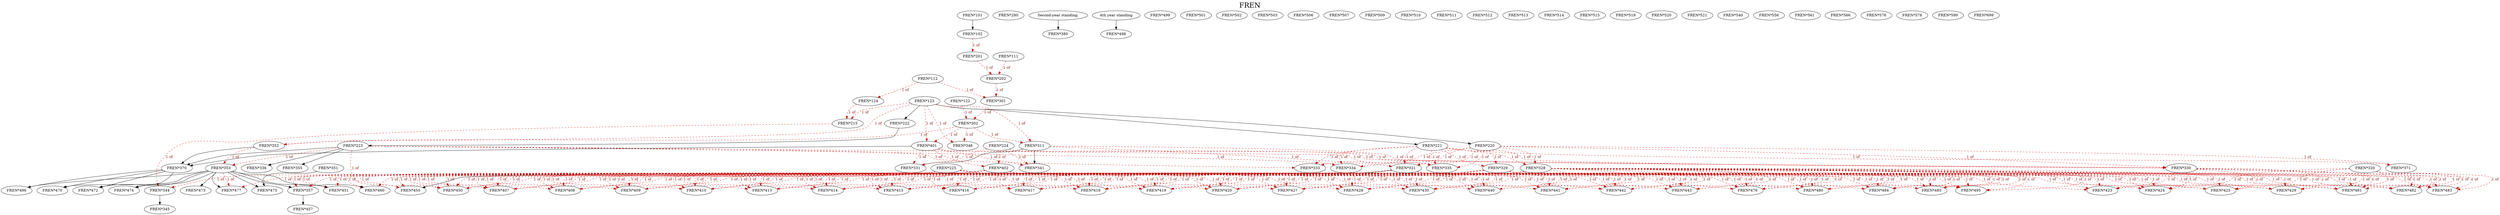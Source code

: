 digraph FREN {
labelloc = "t";
label = "FREN"
fontsize = 27;
"FREN*101"
"FREN*101" -> "FREN*102" [style=solid]
"FREN*112" -> "FREN*124" [style=dashed] [label="1 of", fontcolor=firebrick4] [color=red3]
"FREN*102" -> "FREN*201" [style=dashed] [label="1 of", fontcolor=firebrick4] [color=red3]
"FREN*111" -> "FREN*202" [style=dashed] [label="1 of", fontcolor=firebrick4] [color=red3]
"FREN*201" -> "FREN*202" [style=dashed] [label="1 of", fontcolor=firebrick4] [color=red3]
"FREN*123" -> "FREN*215" [style=dashed] [label="1 of", fontcolor=firebrick4] [color=red3]
"FREN*124" -> "FREN*215" [style=dashed] [label="1 of", fontcolor=firebrick4] [color=red3]
"FREN*123" -> "FREN*220" [style=solid]
"FREN*123" -> "FREN*221" [style=solid]
"FREN*123" -> "FREN*222" [style=solid]
"FREN*222" -> "FREN*223" [style=solid]
"FREN*280"
"FREN*112" -> "FREN*301" [style=dashed] [label="1 of", fontcolor=firebrick4] [color=red3]
"FREN*202" -> "FREN*301" [style=dashed] [label="1 of", fontcolor=firebrick4] [color=red3]
"FREN*122" -> "FREN*302" [style=dashed] [label="1 of", fontcolor=firebrick4] [color=red3]
"FREN*301" -> "FREN*302" [style=dashed] [label="1 of", fontcolor=firebrick4] [color=red3]
"FREN*123" -> "FREN*311" [style=dashed] [label="1 of", fontcolor=firebrick4] [color=red3]
"FREN*302" -> "FREN*311" [style=dashed] [label="1 of", fontcolor=firebrick4] [color=red3]
"FREN*220" -> "FREN*321" [style=dashed] [label="1 of", fontcolor=firebrick4] [color=red3]
"FREN*221" -> "FREN*321" [style=dashed] [label="1 of", fontcolor=firebrick4] [color=red3]
"FREN*311" -> "FREN*321" [style=dashed] [label="1 of", fontcolor=firebrick4] [color=red3]
"FREN*220" -> "FREN*328" [style=dashed] [label="1 of", fontcolor=firebrick4] [color=red3]
"FREN*221" -> "FREN*328" [style=dashed] [label="1 of", fontcolor=firebrick4] [color=red3]
"FREN*220" -> "FREN*329" [style=dashed] [label="1 of", fontcolor=firebrick4] [color=red3]
"FREN*221" -> "FREN*329" [style=dashed] [label="1 of", fontcolor=firebrick4] [color=red3]
"FREN*220" -> "FREN*330" [style=dashed] [label="1 of", fontcolor=firebrick4] [color=red3]
"FREN*221" -> "FREN*330" [style=dashed] [label="1 of", fontcolor=firebrick4] [color=red3]
"FREN*311" -> "FREN*330" [style=dashed] [label="1 of", fontcolor=firebrick4] [color=red3]
"FREN*224" -> "FREN*330" [style=dashed] [label="1 of", fontcolor=firebrick4] [color=red3]
"FREN*401" -> "FREN*330" [style=dashed] [label="1 of", fontcolor=firebrick4] [color=red3]
"FREN*311" -> "FREN*331" [style=solid]
"FREN*224" -> "FREN*331" [style=dashed] [label="1 of", fontcolor=firebrick4] [color=red3]
"FREN*401" -> "FREN*331" [style=dashed] [label="1 of", fontcolor=firebrick4] [color=red3]
"FREN*220" -> "FREN*333" [style=dashed] [label="1 of", fontcolor=firebrick4] [color=red3]
"FREN*221" -> "FREN*333" [style=dashed] [label="1 of", fontcolor=firebrick4] [color=red3]
"FREN*223" -> "FREN*333" [style=dashed] [label="1 of", fontcolor=firebrick4] [color=red3]
"FREN*220" -> "FREN*334" [style=dashed] [label="1 of", fontcolor=firebrick4] [color=red3]
"FREN*221" -> "FREN*334" [style=dashed] [label="1 of", fontcolor=firebrick4] [color=red3]
"FREN*223" -> "FREN*334" [style=dashed] [label="1 of", fontcolor=firebrick4] [color=red3]
"FREN*220" -> "FREN*335" [style=dashed] [label="1 of", fontcolor=firebrick4] [color=red3]
"FREN*221" -> "FREN*335" [style=dashed] [label="1 of", fontcolor=firebrick4] [color=red3]
"FREN*223" -> "FREN*335" [style=dashed] [label="1 of", fontcolor=firebrick4] [color=red3]
"FREN*223" -> "FREN*336" [style=solid]
"FREN*311" -> "FREN*341" [style=solid]
"FREN*224" -> "FREN*341" [style=dashed] [label="1 of", fontcolor=firebrick4] [color=red3]
"FREN*401" -> "FREN*341" [style=dashed] [label="1 of", fontcolor=firebrick4] [color=red3]
"FREN*215" -> "FREN*344" [style=dashed] [label="1 of", fontcolor=firebrick4] [color=red3]
"FREN*225" -> "FREN*344" [style=dashed] [label="1 of", fontcolor=firebrick4] [color=red3]
"FREN*344" -> "FREN*345" [style=solid]
"FREN*123" -> "FREN*346" [style=dashed] [label="1 of", fontcolor=firebrick4] [color=red3]
"FREN*302" -> "FREN*346" [style=dashed] [label="1 of", fontcolor=firebrick4] [color=red3]
"FREN*123" -> "FREN*352" [style=dashed] [label="1 of", fontcolor=firebrick4] [color=red3]
"FREN*302" -> "FREN*352" [style=dashed] [label="1 of", fontcolor=firebrick4] [color=red3]
"FREN*223" -> "FREN*353" [style=dashed] [label="1 of", fontcolor=firebrick4] [color=red3]
"FREN*352" -> "FREN*353" [style=dashed] [label="1 of", fontcolor=firebrick4] [color=red3]
"FREN*223" -> "FREN*355" [style=solid]
"FREN*353" -> "FREN*357" [style=solid]
"FREN*225" -> "FREN*357" [style=dashed] [label="1 of", fontcolor=firebrick4] [color=red3]
"FREN*402" -> "FREN*357" [style=dashed] [label="1 of", fontcolor=firebrick4] [color=red3]
"FREN*223" -> "FREN*370" [style=solid]
"FREN*352" -> "FREN*370"
"FREN*401" -> "FREN*370"
"FREN*220" -> "FREN*371" [style=dashed] [label="1 of", fontcolor=firebrick4] [color=red3]
"FREN*221" -> "FREN*371" [style=dashed] [label="1 of", fontcolor=firebrick4] [color=red3]
"Second-year standing." -> "FREN*380" [style=solid]
"FREN*123" -> "FREN*401" [style=dashed] [label="1 of", fontcolor=firebrick4] [color=red3]
"FREN*302" -> "FREN*401" [style=dashed] [label="1 of", fontcolor=firebrick4] [color=red3]
"FREN*224" -> "FREN*402" [style=dashed] [label="1 of", fontcolor=firebrick4] [color=red3]
"FREN*401" -> "FREN*402" [style=dashed] [label="1 of", fontcolor=firebrick4] [color=red3]
"FREN*321" -> "FREN*407" [style=dashed] [label="1 of", fontcolor=firebrick4] [color=red3]
"FREN*328" -> "FREN*407" [style=dashed] [label="1 of", fontcolor=firebrick4] [color=red3]
"FREN*329" -> "FREN*407" [style=dashed] [label="1 of", fontcolor=firebrick4] [color=red3]
"FREN*225" -> "FREN*407" [style=dashed] [label="1 of", fontcolor=firebrick4] [color=red3]
"FREN*402" -> "FREN*407" [style=dashed] [label="1 of", fontcolor=firebrick4] [color=red3]
"FREN*321" -> "FREN*408" [style=dashed] [label="1 of", fontcolor=firebrick4] [color=red3]
"FREN*328" -> "FREN*408" [style=dashed] [label="1 of", fontcolor=firebrick4] [color=red3]
"FREN*329" -> "FREN*408" [style=dashed] [label="1 of", fontcolor=firebrick4] [color=red3]
"FREN*225" -> "FREN*408" [style=dashed] [label="1 of", fontcolor=firebrick4] [color=red3]
"FREN*402" -> "FREN*408" [style=dashed] [label="1 of", fontcolor=firebrick4] [color=red3]
"FREN*321" -> "FREN*409" [style=dashed] [label="1 of", fontcolor=firebrick4] [color=red3]
"FREN*328" -> "FREN*409" [style=dashed] [label="1 of", fontcolor=firebrick4] [color=red3]
"FREN*329" -> "FREN*409" [style=dashed] [label="1 of", fontcolor=firebrick4] [color=red3]
"FREN*225" -> "FREN*409" [style=dashed] [label="1 of", fontcolor=firebrick4] [color=red3]
"FREN*402" -> "FREN*409" [style=dashed] [label="1 of", fontcolor=firebrick4] [color=red3]
"FREN*321" -> "FREN*410" [style=dashed] [label="1 of", fontcolor=firebrick4] [color=red3]
"FREN*328" -> "FREN*410" [style=dashed] [label="1 of", fontcolor=firebrick4] [color=red3]
"FREN*329" -> "FREN*410" [style=dashed] [label="1 of", fontcolor=firebrick4] [color=red3]
"FREN*225" -> "FREN*410" [style=dashed] [label="1 of", fontcolor=firebrick4] [color=red3]
"FREN*402" -> "FREN*410" [style=dashed] [label="1 of", fontcolor=firebrick4] [color=red3]
"FREN*321" -> "FREN*413" [style=dashed] [label="1 of", fontcolor=firebrick4] [color=red3]
"FREN*328" -> "FREN*413" [style=dashed] [label="1 of", fontcolor=firebrick4] [color=red3]
"FREN*329" -> "FREN*413" [style=dashed] [label="1 of", fontcolor=firebrick4] [color=red3]
"FREN*225" -> "FREN*413" [style=dashed] [label="1 of", fontcolor=firebrick4] [color=red3]
"FREN*402" -> "FREN*413" [style=dashed] [label="1 of", fontcolor=firebrick4] [color=red3]
"FREN*321" -> "FREN*414" [style=dashed] [label="1 of", fontcolor=firebrick4] [color=red3]
"FREN*328" -> "FREN*414" [style=dashed] [label="1 of", fontcolor=firebrick4] [color=red3]
"FREN*329" -> "FREN*414" [style=dashed] [label="1 of", fontcolor=firebrick4] [color=red3]
"FREN*402" -> "FREN*414" [style=dashed] [label="1 of", fontcolor=firebrick4] [color=red3]
"FREN*225" -> "FREN*414" [style=dashed] [label="1 of", fontcolor=firebrick4] [color=red3]
"FREN*321" -> "FREN*415" [style=dashed] [label="1 of", fontcolor=firebrick4] [color=red3]
"FREN*328" -> "FREN*415" [style=dashed] [label="1 of", fontcolor=firebrick4] [color=red3]
"FREN*329" -> "FREN*415" [style=dashed] [label="1 of", fontcolor=firebrick4] [color=red3]
"FREN*402" -> "FREN*415" [style=dashed] [label="1 of", fontcolor=firebrick4] [color=red3]
"FREN*225" -> "FREN*415" [style=dashed] [label="1 of", fontcolor=firebrick4] [color=red3]
"FREN*321" -> "FREN*416" [style=dashed] [label="1 of", fontcolor=firebrick4] [color=red3]
"FREN*328" -> "FREN*416" [style=dashed] [label="1 of", fontcolor=firebrick4] [color=red3]
"FREN*329" -> "FREN*416" [style=dashed] [label="1 of", fontcolor=firebrick4] [color=red3]
"FREN*225" -> "FREN*416" [style=dashed] [label="1 of", fontcolor=firebrick4] [color=red3]
"FREN*402" -> "FREN*416" [style=dashed] [label="1 of", fontcolor=firebrick4] [color=red3]
"FREN*321" -> "FREN*417" [style=dashed] [label="1 of", fontcolor=firebrick4] [color=red3]
"FREN*328" -> "FREN*417" [style=dashed] [label="1 of", fontcolor=firebrick4] [color=red3]
"FREN*329" -> "FREN*417" [style=dashed] [label="1 of", fontcolor=firebrick4] [color=red3]
"FREN*402" -> "FREN*417" [style=dashed] [label="1 of", fontcolor=firebrick4] [color=red3]
"FREN*225" -> "FREN*417" [style=dashed] [label="1 of", fontcolor=firebrick4] [color=red3]
"FREN*321" -> "FREN*418" [style=dashed] [label="1 of", fontcolor=firebrick4] [color=red3]
"FREN*328" -> "FREN*418" [style=dashed] [label="1 of", fontcolor=firebrick4] [color=red3]
"FREN*329" -> "FREN*418" [style=dashed] [label="1 of", fontcolor=firebrick4] [color=red3]
"FREN*225" -> "FREN*418" [style=dashed] [label="1 of", fontcolor=firebrick4] [color=red3]
"FREN*402" -> "FREN*418" [style=dashed] [label="1 of", fontcolor=firebrick4] [color=red3]
"FREN*321" -> "FREN*419" [style=dashed] [label="1 of", fontcolor=firebrick4] [color=red3]
"FREN*328" -> "FREN*419" [style=dashed] [label="1 of", fontcolor=firebrick4] [color=red3]
"FREN*329" -> "FREN*419" [style=dashed] [label="1 of", fontcolor=firebrick4] [color=red3]
"FREN*225" -> "FREN*419" [style=dashed] [label="1 of", fontcolor=firebrick4] [color=red3]
"FREN*402" -> "FREN*419" [style=dashed] [label="1 of", fontcolor=firebrick4] [color=red3]
"FREN*321" -> "FREN*420" [style=dashed] [label="1 of", fontcolor=firebrick4] [color=red3]
"FREN*328" -> "FREN*420" [style=dashed] [label="1 of", fontcolor=firebrick4] [color=red3]
"FREN*329" -> "FREN*420" [style=dashed] [label="1 of", fontcolor=firebrick4] [color=red3]
"FREN*225" -> "FREN*420" [style=dashed] [label="1 of", fontcolor=firebrick4] [color=red3]
"FREN*402" -> "FREN*420" [style=dashed] [label="1 of", fontcolor=firebrick4] [color=red3]
"FREN*320" -> "FREN*423" [style=dashed] [label="1 of", fontcolor=firebrick4] [color=red3]
"FREN*321" -> "FREN*423" [style=dashed] [label="1 of", fontcolor=firebrick4] [color=red3]
"FREN*328" -> "FREN*423" [style=dashed] [label="1 of", fontcolor=firebrick4] [color=red3]
"FREN*329" -> "FREN*423" [style=dashed] [label="1 of", fontcolor=firebrick4] [color=red3]
"FREN*330" -> "FREN*423" [style=dashed] [label="1 of", fontcolor=firebrick4] [color=red3]
"FREN*320" -> "FREN*424" [style=dashed] [label="1 of", fontcolor=firebrick4] [color=red3]
"FREN*321" -> "FREN*424" [style=dashed] [label="1 of", fontcolor=firebrick4] [color=red3]
"FREN*328" -> "FREN*424" [style=dashed] [label="1 of", fontcolor=firebrick4] [color=red3]
"FREN*329" -> "FREN*424" [style=dashed] [label="1 of", fontcolor=firebrick4] [color=red3]
"FREN*330" -> "FREN*424" [style=dashed] [label="1 of", fontcolor=firebrick4] [color=red3]
"FREN*320" -> "FREN*425" [style=dashed] [label="1 of", fontcolor=firebrick4] [color=red3]
"FREN*321" -> "FREN*425" [style=dashed] [label="1 of", fontcolor=firebrick4] [color=red3]
"FREN*328" -> "FREN*425" [style=dashed] [label="1 of", fontcolor=firebrick4] [color=red3]
"FREN*329" -> "FREN*425" [style=dashed] [label="1 of", fontcolor=firebrick4] [color=red3]
"FREN*330" -> "FREN*425" [style=dashed] [label="1 of", fontcolor=firebrick4] [color=red3]
"FREN*321" -> "FREN*427" [style=dashed] [label="1 of", fontcolor=firebrick4] [color=red3]
"FREN*328" -> "FREN*427" [style=dashed] [label="1 of", fontcolor=firebrick4] [color=red3]
"FREN*329" -> "FREN*427" [style=dashed] [label="1 of", fontcolor=firebrick4] [color=red3]
"FREN*225" -> "FREN*427" [style=dashed] [label="1 of", fontcolor=firebrick4] [color=red3]
"FREN*402" -> "FREN*427" [style=dashed] [label="1 of", fontcolor=firebrick4] [color=red3]
"FREN*321" -> "FREN*428" [style=dashed] [label="1 of", fontcolor=firebrick4] [color=red3]
"FREN*328" -> "FREN*428" [style=dashed] [label="1 of", fontcolor=firebrick4] [color=red3]
"FREN*329" -> "FREN*428" [style=dashed] [label="1 of", fontcolor=firebrick4] [color=red3]
"FREN*402" -> "FREN*428" [style=dashed] [label="1 of", fontcolor=firebrick4] [color=red3]
"FREN*225" -> "FREN*428" [style=dashed] [label="1 of", fontcolor=firebrick4] [color=red3]
"FREN*320" -> "FREN*429" [style=dashed] [label="1 of", fontcolor=firebrick4] [color=red3]
"FREN*321" -> "FREN*429" [style=dashed] [label="1 of", fontcolor=firebrick4] [color=red3]
"FREN*328" -> "FREN*429" [style=dashed] [label="1 of", fontcolor=firebrick4] [color=red3]
"FREN*329" -> "FREN*429" [style=dashed] [label="1 of", fontcolor=firebrick4] [color=red3]
"FREN*330" -> "FREN*429" [style=dashed] [label="1 of", fontcolor=firebrick4] [color=red3]
"FREN*321" -> "FREN*430" [style=dashed] [label="1 of", fontcolor=firebrick4] [color=red3]
"FREN*328" -> "FREN*430" [style=dashed] [label="1 of", fontcolor=firebrick4] [color=red3]
"FREN*329" -> "FREN*430" [style=dashed] [label="1 of", fontcolor=firebrick4] [color=red3]
"FREN*225" -> "FREN*430" [style=dashed] [label="1 of", fontcolor=firebrick4] [color=red3]
"FREN*402" -> "FREN*430" [style=dashed] [label="1 of", fontcolor=firebrick4] [color=red3]
"FREN*321" -> "FREN*440" [style=dashed] [label="1 of", fontcolor=firebrick4] [color=red3]
"FREN*328" -> "FREN*440" [style=dashed] [label="1 of", fontcolor=firebrick4] [color=red3]
"FREN*329" -> "FREN*440" [style=dashed] [label="1 of", fontcolor=firebrick4] [color=red3]
"FREN*402" -> "FREN*440" [style=dashed] [label="1 of", fontcolor=firebrick4] [color=red3]
"FREN*225" -> "FREN*440" [style=dashed] [label="1 of", fontcolor=firebrick4] [color=red3]
"FREN*321" -> "FREN*441" [style=dashed] [label="1 of", fontcolor=firebrick4] [color=red3]
"FREN*328" -> "FREN*441" [style=dashed] [label="1 of", fontcolor=firebrick4] [color=red3]
"FREN*329" -> "FREN*441" [style=dashed] [label="1 of", fontcolor=firebrick4] [color=red3]
"FREN*402" -> "FREN*441" [style=dashed] [label="1 of", fontcolor=firebrick4] [color=red3]
"FREN*225" -> "FREN*441" [style=dashed] [label="1 of", fontcolor=firebrick4] [color=red3]
"FREN*321" -> "FREN*442" [style=dashed] [label="1 of", fontcolor=firebrick4] [color=red3]
"FREN*328" -> "FREN*442" [style=dashed] [label="1 of", fontcolor=firebrick4] [color=red3]
"FREN*329" -> "FREN*442" [style=dashed] [label="1 of", fontcolor=firebrick4] [color=red3]
"FREN*402" -> "FREN*442" [style=dashed] [label="1 of", fontcolor=firebrick4] [color=red3]
"FREN*225" -> "FREN*442" [style=dashed] [label="1 of", fontcolor=firebrick4] [color=red3]
"FREN*321" -> "FREN*443" [style=dashed] [label="1 of", fontcolor=firebrick4] [color=red3]
"FREN*328" -> "FREN*443" [style=dashed] [label="1 of", fontcolor=firebrick4] [color=red3]
"FREN*329" -> "FREN*443" [style=dashed] [label="1 of", fontcolor=firebrick4] [color=red3]
"FREN*402" -> "FREN*443" [style=dashed] [label="1 of", fontcolor=firebrick4] [color=red3]
"FREN*225" -> "FREN*443" [style=dashed] [label="1 of", fontcolor=firebrick4] [color=red3]
"FREN*223" -> "FREN*450" [style=dashed] [label="1 of", fontcolor=firebrick4] [color=red3]
"FREN*321" -> "FREN*450" [style=dashed] [label="1 of", fontcolor=firebrick4] [color=red3]
"FREN*328" -> "FREN*450" [style=dashed] [label="1 of", fontcolor=firebrick4] [color=red3]
"FREN*329" -> "FREN*450" [style=dashed] [label="1 of", fontcolor=firebrick4] [color=red3]
"FREN*225" -> "FREN*450" [style=dashed] [label="1 of", fontcolor=firebrick4] [color=red3]
"FREN*402" -> "FREN*450" [style=dashed] [label="1 of", fontcolor=firebrick4] [color=red3]
"FREN*353" -> "FREN*451" [style=solid]
"FREN*225" -> "FREN*451" [style=dashed] [label="1 of", fontcolor=firebrick4] [color=red3]
"FREN*402" -> "FREN*451" [style=dashed] [label="1 of", fontcolor=firebrick4] [color=red3]
"FREN*321" -> "FREN*455" [style=solid]
"FREN*402" -> "FREN*455" [style=dashed] [label="1 of", fontcolor=firebrick4] [color=red3]
"FREN*225" -> "FREN*455" [style=dashed] [label="1 of", fontcolor=firebrick4] [color=red3]
"FREN*357" -> "FREN*457" [style=solid]
"FREN*353" -> "FREN*460" [style=solid]
"FREN*225" -> "FREN*460" [style=dashed] [label="1 of", fontcolor=firebrick4] [color=red3]
"FREN*402" -> "FREN*460" [style=dashed] [label="1 of", fontcolor=firebrick4] [color=red3]
"FREN*353" -> "FREN*470"
"FREN*370" -> "FREN*470"
"FREN*353" -> "FREN*472"
"FREN*370" -> "FREN*472"
"FREN*353" -> "FREN*473"
"FREN*353" -> "FREN*474"
"FREN*370" -> "FREN*474"
"FREN*351" -> "FREN*475"
"FREN*353" -> "FREN*475"
"FREN*321" -> "FREN*476" [style=dashed] [label="1 of", fontcolor=firebrick4] [color=red3]
"FREN*328" -> "FREN*476" [style=dashed] [label="1 of", fontcolor=firebrick4] [color=red3]
"FREN*329" -> "FREN*476" [style=dashed] [label="1 of", fontcolor=firebrick4] [color=red3]
"FREN*402" -> "FREN*476" [style=dashed] [label="1 of", fontcolor=firebrick4] [color=red3]
"FREN*225" -> "FREN*476" [style=dashed] [label="1 of", fontcolor=firebrick4] [color=red3]
"FREN*353" -> "FREN*477" [style=solid]
"FREN*353" -> "FREN*477" [style=dashed] [label="1 of", fontcolor=firebrick4] [color=red3]
"FREN*225" -> "FREN*477" [style=dashed] [label="1 of", fontcolor=firebrick4] [color=red3]
"FREN*321" -> "FREN*480" [style=dashed] [label="1 of", fontcolor=firebrick4] [color=red3]
"FREN*328" -> "FREN*480" [style=dashed] [label="1 of", fontcolor=firebrick4] [color=red3]
"FREN*329" -> "FREN*480" [style=dashed] [label="1 of", fontcolor=firebrick4] [color=red3]
"FREN*402" -> "FREN*480" [style=dashed] [label="1 of", fontcolor=firebrick4] [color=red3]
"FREN*225" -> "FREN*480" [style=dashed] [label="1 of", fontcolor=firebrick4] [color=red3]
"FREN*320" -> "FREN*481" [style=dashed] [label="1 of", fontcolor=firebrick4] [color=red3]
"FREN*321" -> "FREN*481" [style=dashed] [label="1 of", fontcolor=firebrick4] [color=red3]
"FREN*328" -> "FREN*481" [style=dashed] [label="1 of", fontcolor=firebrick4] [color=red3]
"FREN*329" -> "FREN*481" [style=dashed] [label="1 of", fontcolor=firebrick4] [color=red3]
"FREN*330" -> "FREN*481" [style=dashed] [label="1 of", fontcolor=firebrick4] [color=red3]
"FREN*320" -> "FREN*482" [style=dashed] [label="1 of", fontcolor=firebrick4] [color=red3]
"FREN*321" -> "FREN*482" [style=dashed] [label="1 of", fontcolor=firebrick4] [color=red3]
"FREN*328" -> "FREN*482" [style=dashed] [label="1 of", fontcolor=firebrick4] [color=red3]
"FREN*329" -> "FREN*482" [style=dashed] [label="1 of", fontcolor=firebrick4] [color=red3]
"FREN*330" -> "FREN*482" [style=dashed] [label="1 of", fontcolor=firebrick4] [color=red3]
"FREN*320" -> "FREN*483" [style=dashed] [label="1 of", fontcolor=firebrick4] [color=red3]
"FREN*321" -> "FREN*483" [style=dashed] [label="1 of", fontcolor=firebrick4] [color=red3]
"FREN*328" -> "FREN*483" [style=dashed] [label="1 of", fontcolor=firebrick4] [color=red3]
"FREN*329" -> "FREN*483" [style=dashed] [label="1 of", fontcolor=firebrick4] [color=red3]
"FREN*330" -> "FREN*483" [style=dashed] [label="1 of", fontcolor=firebrick4] [color=red3]
"FREN*321" -> "FREN*484" [style=dashed] [label="1 of", fontcolor=firebrick4] [color=red3]
"FREN*328" -> "FREN*484" [style=dashed] [label="1 of", fontcolor=firebrick4] [color=red3]
"FREN*329" -> "FREN*484" [style=dashed] [label="1 of", fontcolor=firebrick4] [color=red3]
"FREN*225" -> "FREN*484" [style=dashed] [label="1 of", fontcolor=firebrick4] [color=red3]
"FREN*402" -> "FREN*484" [style=dashed] [label="1 of", fontcolor=firebrick4] [color=red3]
"FREN*321" -> "FREN*485" [style=dashed] [label="1 of", fontcolor=firebrick4] [color=red3]
"FREN*328" -> "FREN*485" [style=dashed] [label="1 of", fontcolor=firebrick4] [color=red3]
"FREN*329" -> "FREN*485" [style=dashed] [label="1 of", fontcolor=firebrick4] [color=red3]
"FREN*402" -> "FREN*485" [style=dashed] [label="1 of", fontcolor=firebrick4] [color=red3]
"FREN*225" -> "FREN*485" [style=dashed] [label="1 of", fontcolor=firebrick4] [color=red3]
"FREN*321" -> "FREN*495" [style=dashed] [label="1 of", fontcolor=firebrick4] [color=red3]
"FREN*328" -> "FREN*495" [style=dashed] [label="1 of", fontcolor=firebrick4] [color=red3]
"FREN*329" -> "FREN*495" [style=dashed] [label="1 of", fontcolor=firebrick4] [color=red3]
"FREN*225" -> "FREN*495" [style=dashed] [label="1 of", fontcolor=firebrick4] [color=red3]
"FREN*402" -> "FREN*495" [style=dashed] [label="1 of", fontcolor=firebrick4] [color=red3]
"FREN*353" -> "FREN*496" [style=solid]
"FREN*370" -> "FREN*496" [style=solid]
"4th year standing" -> "FREN*498" [style=solid]
"FREN*499"
"FREN*501"
"FREN*502"
"FREN*503"
"FREN*506"
"FREN*507"
"FREN*509"
"FREN*510"
"FREN*511"
"FREN*512"
"FREN*513"
"FREN*514"
"FREN*515"
"FREN*519"
"FREN*520"
"FREN*521"
"FREN*540"
"FREN*556"
"FREN*561"
"FREN*566"
"FREN*576"
"FREN*578"
"FREN*599"
"FREN*699"
}
